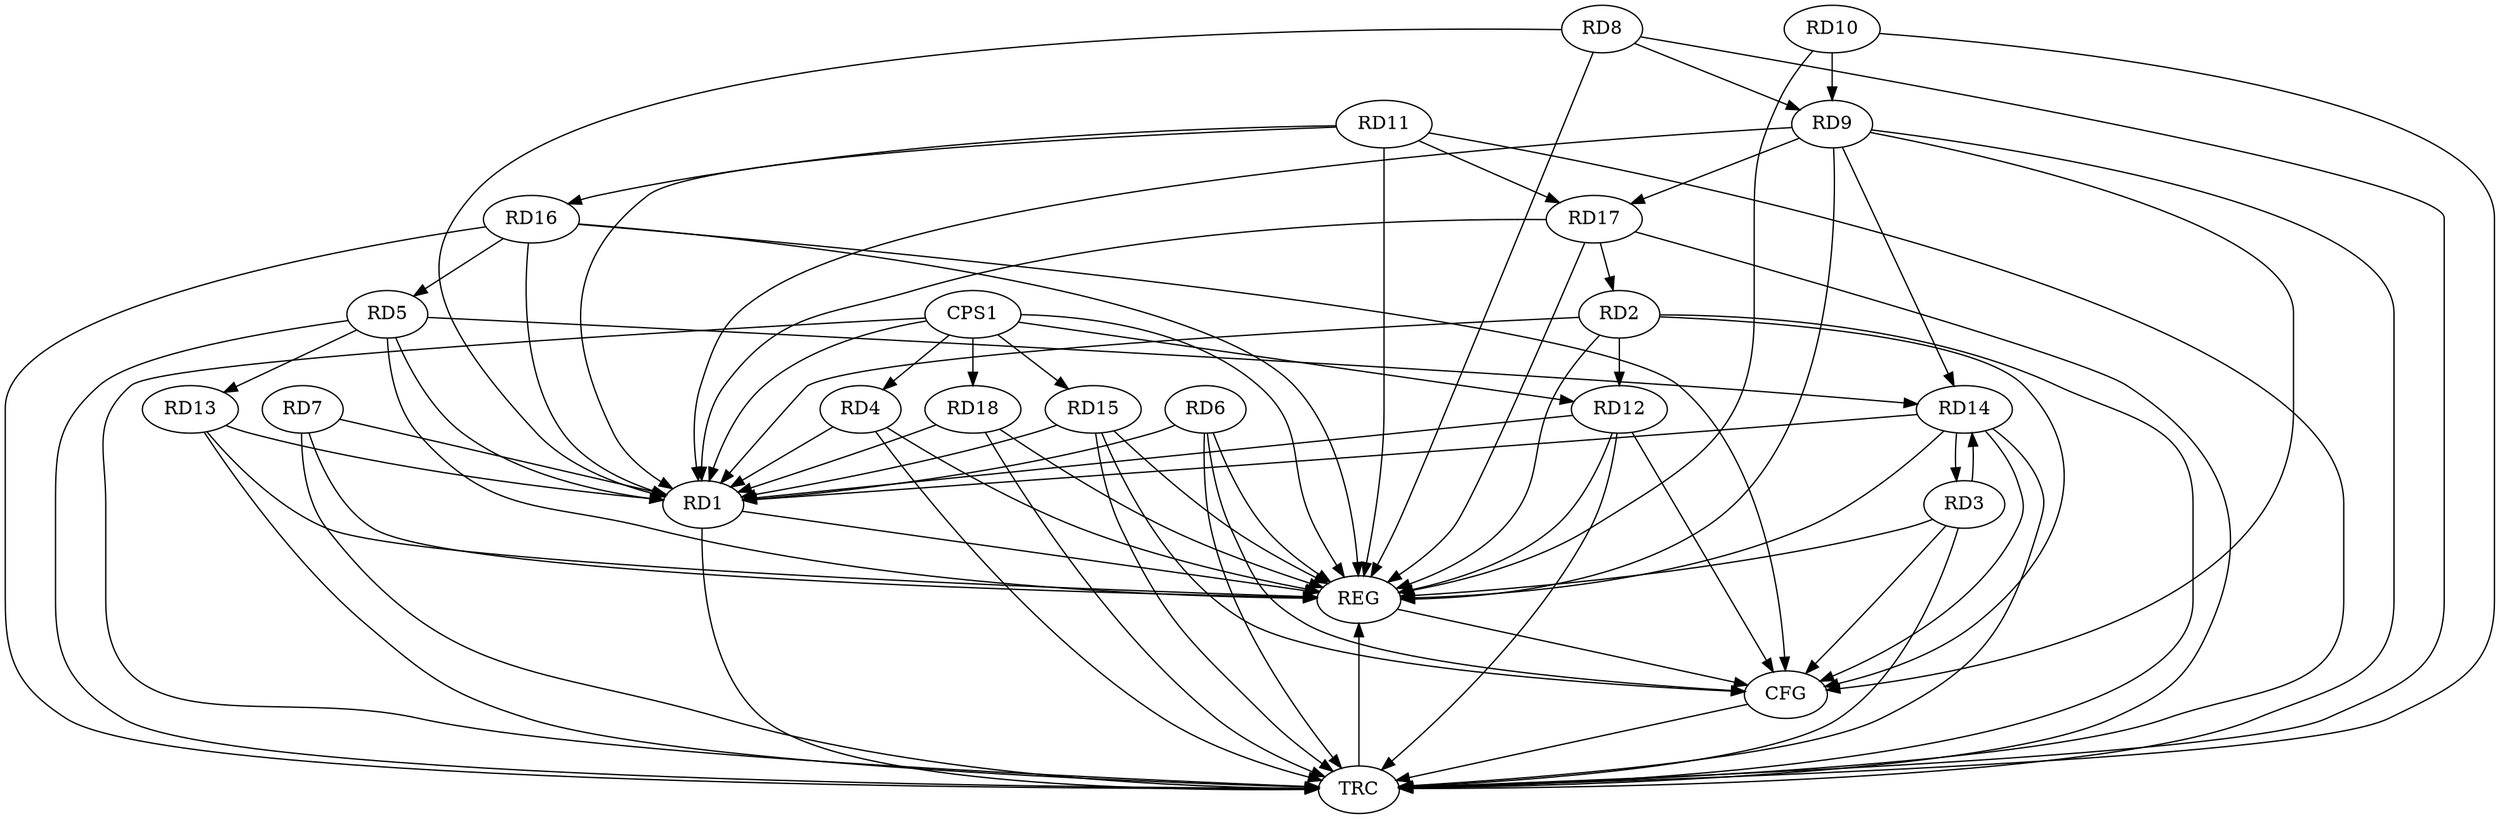 strict digraph G {
  RD1 [ label="RD1" ];
  RD2 [ label="RD2" ];
  RD3 [ label="RD3" ];
  RD4 [ label="RD4" ];
  RD5 [ label="RD5" ];
  RD6 [ label="RD6" ];
  RD7 [ label="RD7" ];
  RD8 [ label="RD8" ];
  RD9 [ label="RD9" ];
  RD10 [ label="RD10" ];
  RD11 [ label="RD11" ];
  RD12 [ label="RD12" ];
  RD13 [ label="RD13" ];
  RD14 [ label="RD14" ];
  RD15 [ label="RD15" ];
  RD16 [ label="RD16" ];
  RD17 [ label="RD17" ];
  RD18 [ label="RD18" ];
  CPS1 [ label="CPS1" ];
  REG [ label="REG" ];
  CFG [ label="CFG" ];
  TRC [ label="TRC" ];
  RD8 -> RD1;
  RD9 -> RD1;
  RD11 -> RD1;
  RD13 -> RD1;
  RD2 -> RD12;
  RD17 -> RD2;
  RD3 -> RD14;
  RD14 -> RD3;
  RD5 -> RD13;
  RD5 -> RD14;
  RD16 -> RD5;
  RD8 -> RD9;
  RD10 -> RD9;
  RD9 -> RD14;
  RD9 -> RD17;
  RD11 -> RD16;
  RD11 -> RD17;
  CPS1 -> RD1;
  CPS1 -> RD4;
  CPS1 -> RD12;
  CPS1 -> RD15;
  CPS1 -> RD18;
  RD1 -> REG;
  RD2 -> REG;
  RD3 -> REG;
  RD4 -> REG;
  RD5 -> REG;
  RD6 -> REG;
  RD7 -> REG;
  RD8 -> REG;
  RD9 -> REG;
  RD10 -> REG;
  RD11 -> REG;
  RD12 -> REG;
  RD13 -> REG;
  RD14 -> REG;
  RD15 -> REG;
  RD16 -> REG;
  RD17 -> REG;
  RD18 -> REG;
  CPS1 -> REG;
  RD12 -> CFG;
  RD15 -> CFG;
  RD9 -> CFG;
  RD6 -> CFG;
  RD14 -> CFG;
  RD2 -> CFG;
  RD16 -> CFG;
  RD3 -> CFG;
  REG -> CFG;
  RD1 -> TRC;
  RD2 -> TRC;
  RD3 -> TRC;
  RD4 -> TRC;
  RD5 -> TRC;
  RD6 -> TRC;
  RD7 -> TRC;
  RD8 -> TRC;
  RD9 -> TRC;
  RD10 -> TRC;
  RD11 -> TRC;
  RD12 -> TRC;
  RD13 -> TRC;
  RD14 -> TRC;
  RD15 -> TRC;
  RD16 -> TRC;
  RD17 -> TRC;
  RD18 -> TRC;
  CPS1 -> TRC;
  CFG -> TRC;
  TRC -> REG;
  RD17 -> RD1;
  RD4 -> RD1;
  RD16 -> RD1;
  RD14 -> RD1;
  RD6 -> RD1;
  RD18 -> RD1;
  RD15 -> RD1;
  RD5 -> RD1;
  RD7 -> RD1;
  RD2 -> RD1;
  RD12 -> RD1;
}
